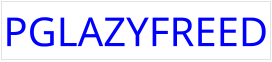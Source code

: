 @startuml

skinparam ComponentStyle rectangle
hide stereotype
scale 1/5

skinparam Component {
    FontSize 200
    FontColor Blue
    BorderThickness 0
    BackgroundColor transparent
}

component "PGLAZYFREED" as cp

@enduml
